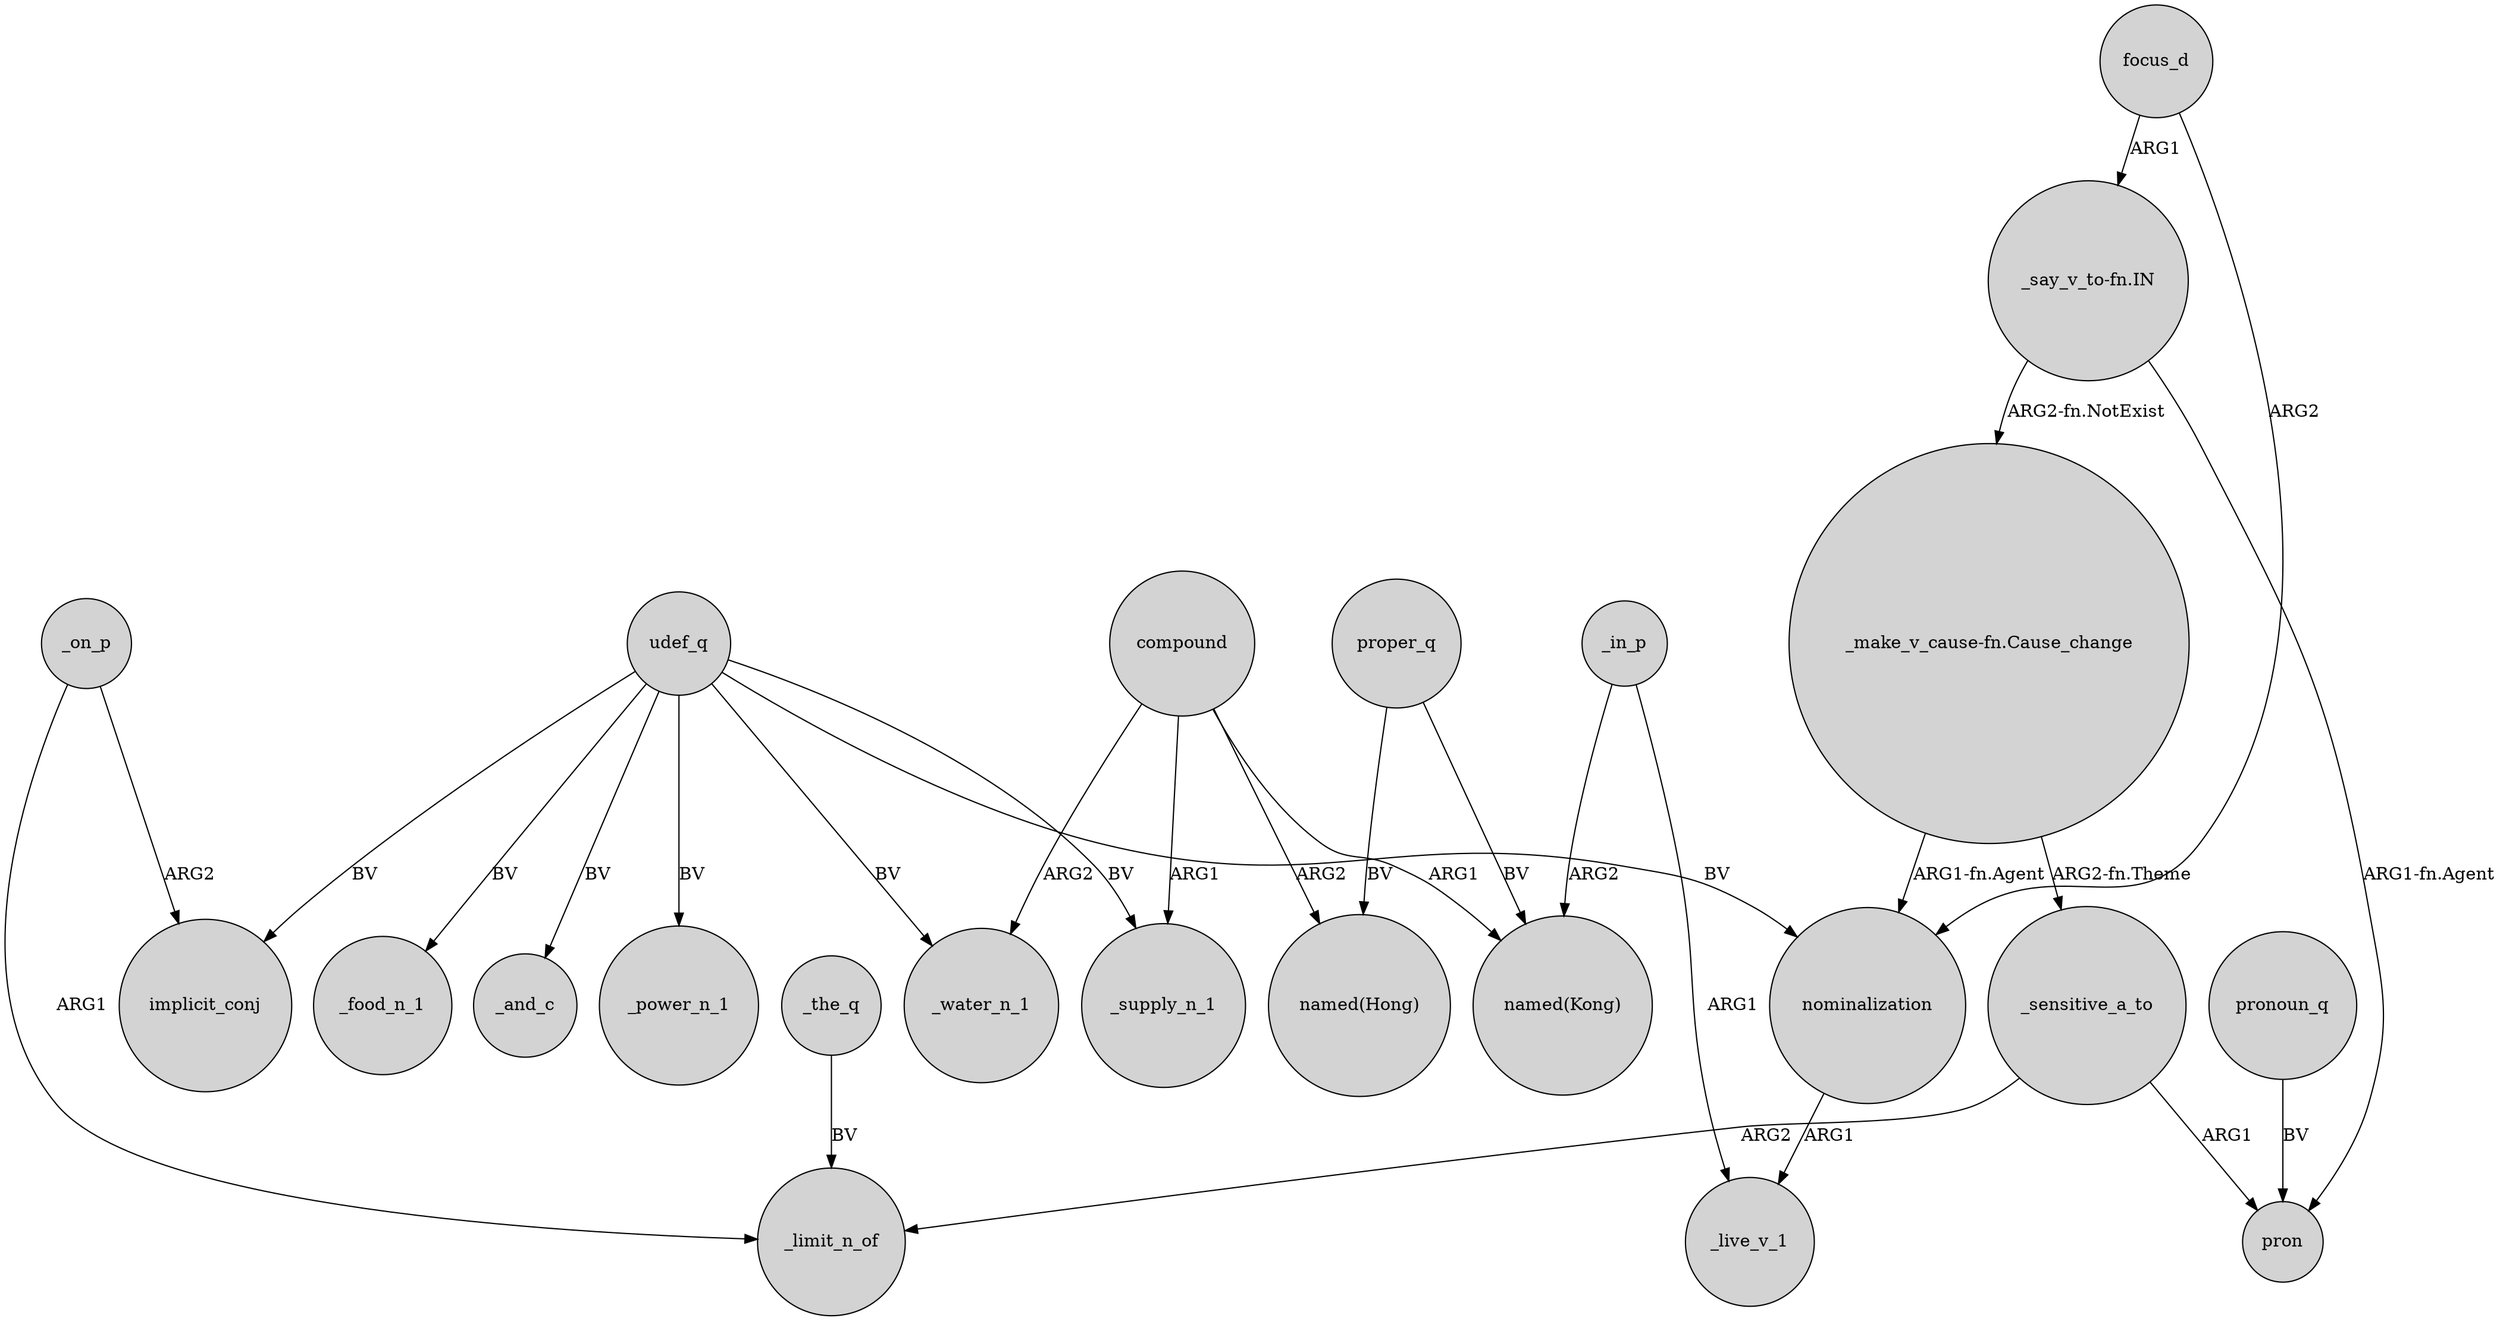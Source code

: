 digraph {
	node [shape=circle style=filled]
	"_make_v_cause-fn.Cause_change" -> _sensitive_a_to [label="ARG2-fn.Theme"]
	_in_p -> _live_v_1 [label=ARG1]
	_on_p -> implicit_conj [label=ARG2]
	_sensitive_a_to -> _limit_n_of [label=ARG2]
	compound -> "named(Hong)" [label=ARG2]
	_sensitive_a_to -> pron [label=ARG1]
	compound -> _water_n_1 [label=ARG2]
	udef_q -> _supply_n_1 [label=BV]
	udef_q -> implicit_conj [label=BV]
	udef_q -> _food_n_1 [label=BV]
	"_say_v_to-fn.IN" -> "_make_v_cause-fn.Cause_change" [label="ARG2-fn.NotExist"]
	focus_d -> nominalization [label=ARG2]
	proper_q -> "named(Hong)" [label=BV]
	pronoun_q -> pron [label=BV]
	udef_q -> _water_n_1 [label=BV]
	_in_p -> "named(Kong)" [label=ARG2]
	proper_q -> "named(Kong)" [label=BV]
	"_make_v_cause-fn.Cause_change" -> nominalization [label="ARG1-fn.Agent"]
	compound -> _supply_n_1 [label=ARG1]
	udef_q -> nominalization [label=BV]
	"_say_v_to-fn.IN" -> pron [label="ARG1-fn.Agent"]
	nominalization -> _live_v_1 [label=ARG1]
	udef_q -> _and_c [label=BV]
	udef_q -> _power_n_1 [label=BV]
	_the_q -> _limit_n_of [label=BV]
	_on_p -> _limit_n_of [label=ARG1]
	compound -> "named(Kong)" [label=ARG1]
	focus_d -> "_say_v_to-fn.IN" [label=ARG1]
}
